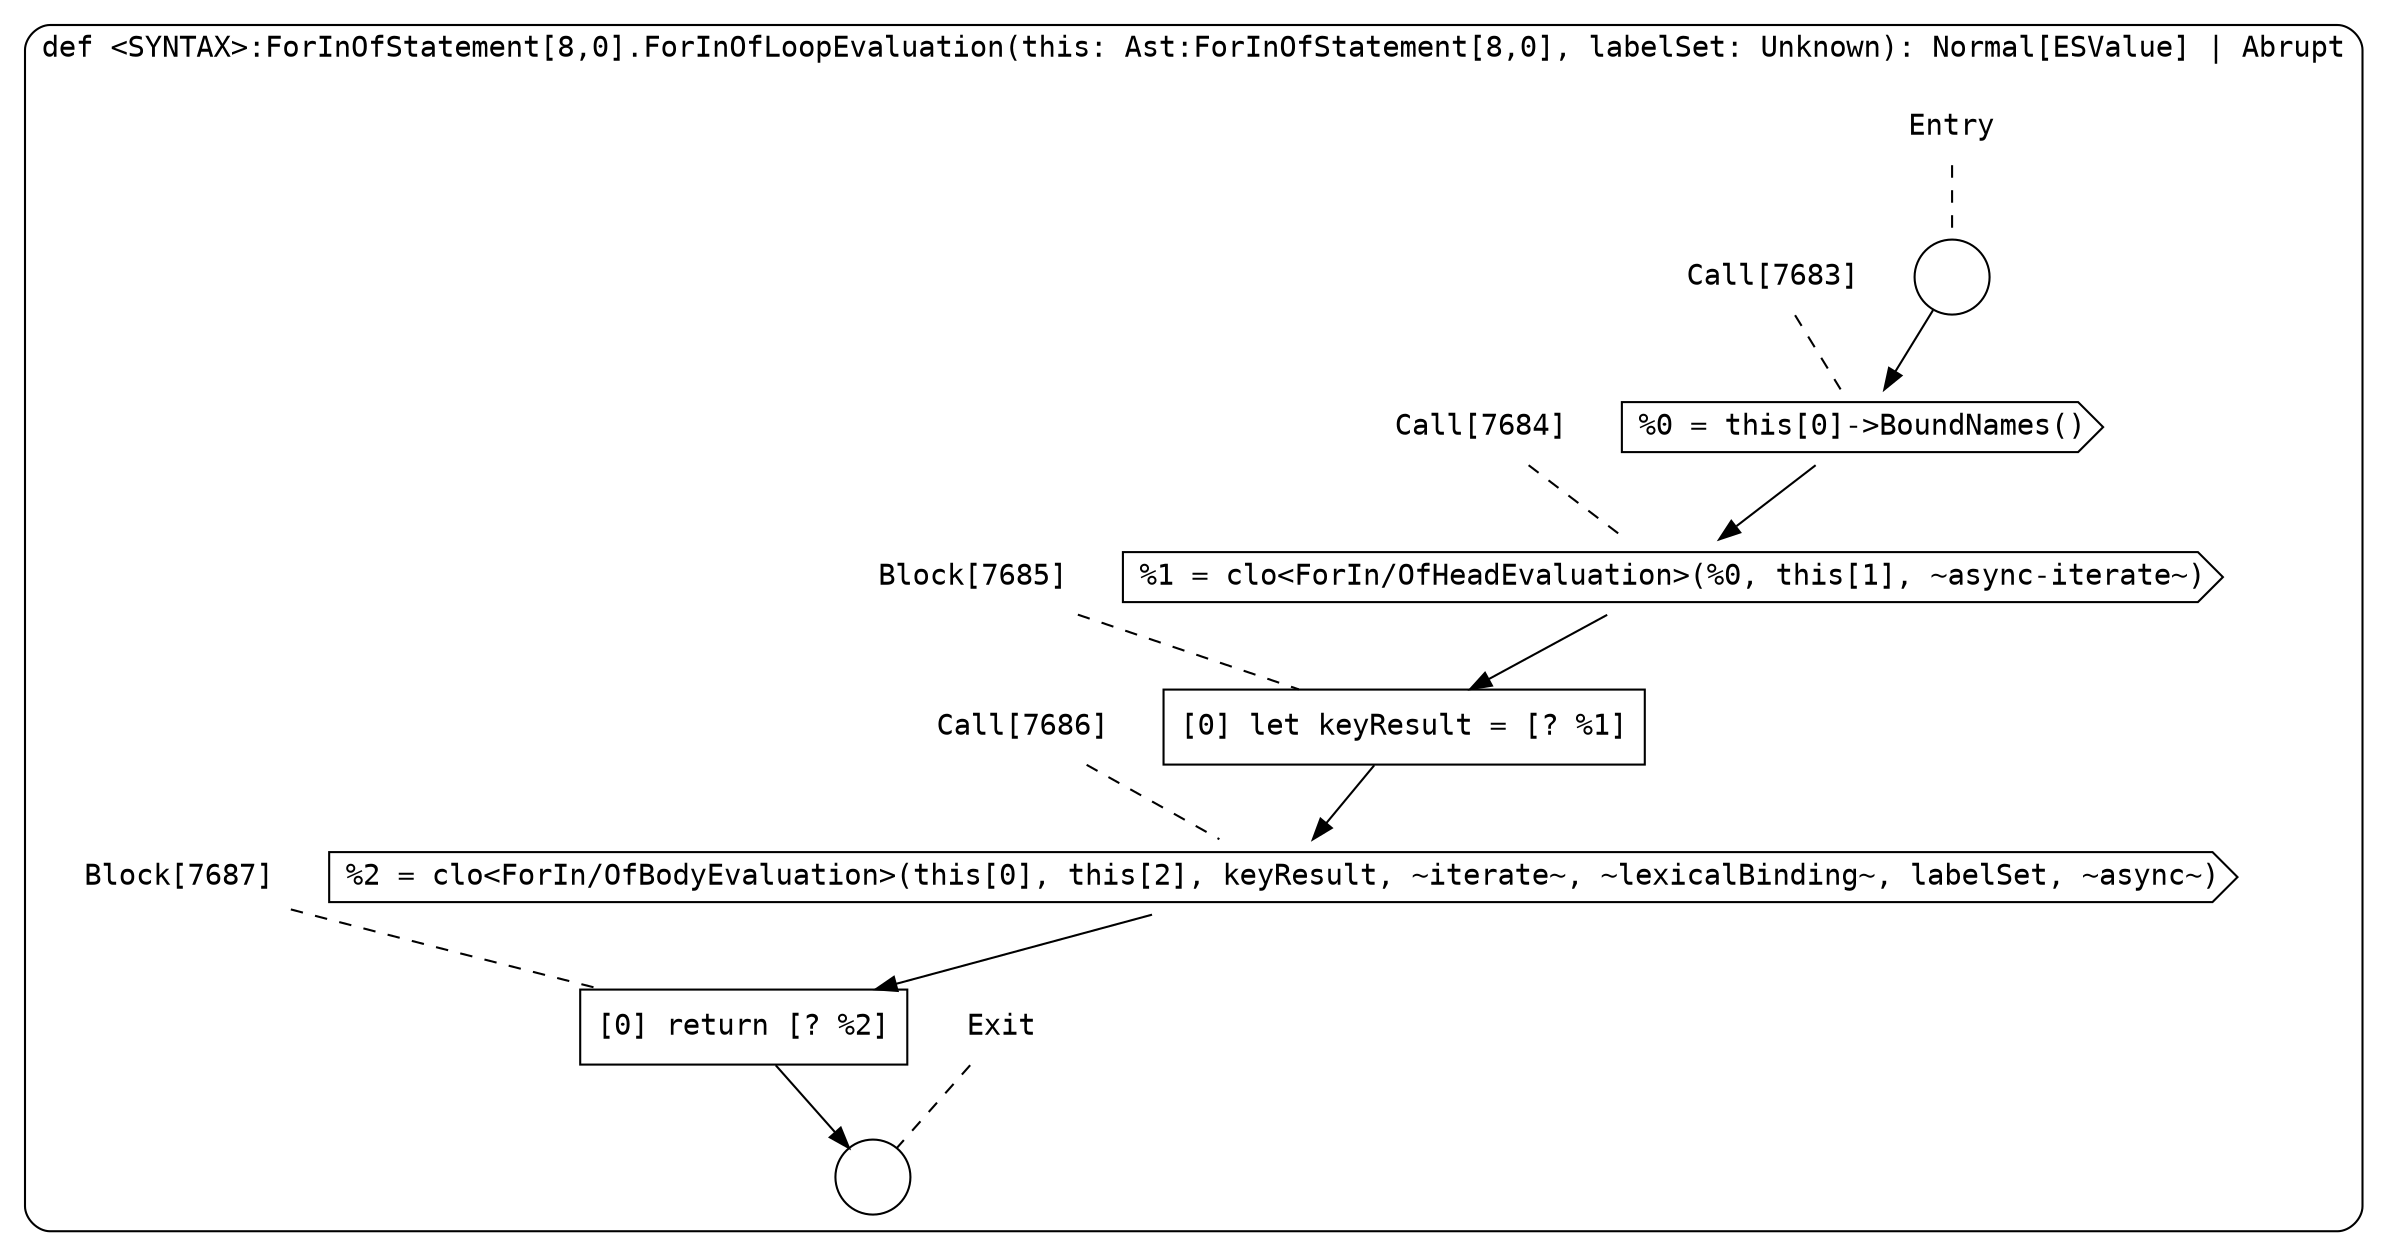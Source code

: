 digraph {
  graph [fontname = "Consolas"]
  node [fontname = "Consolas"]
  edge [fontname = "Consolas"]
  subgraph cluster1457 {
    label = "def <SYNTAX>:ForInOfStatement[8,0].ForInOfLoopEvaluation(this: Ast:ForInOfStatement[8,0], labelSet: Unknown): Normal[ESValue] | Abrupt"
    style = rounded
    cluster1457_entry_name [shape=none, label=<<font color="black">Entry</font>>]
    cluster1457_entry_name -> cluster1457_entry [arrowhead=none, color="black", style=dashed]
    cluster1457_entry [shape=circle label=" " color="black" fillcolor="white" style=filled]
    cluster1457_entry -> node7683 [color="black"]
    cluster1457_exit_name [shape=none, label=<<font color="black">Exit</font>>]
    cluster1457_exit_name -> cluster1457_exit [arrowhead=none, color="black", style=dashed]
    cluster1457_exit [shape=circle label=" " color="black" fillcolor="white" style=filled]
    node7683_name [shape=none, label=<<font color="black">Call[7683]</font>>]
    node7683_name -> node7683 [arrowhead=none, color="black", style=dashed]
    node7683 [shape=cds, label=<<font color="black">%0 = this[0]-&gt;BoundNames()</font>> color="black" fillcolor="white", style=filled]
    node7683 -> node7684 [color="black"]
    node7684_name [shape=none, label=<<font color="black">Call[7684]</font>>]
    node7684_name -> node7684 [arrowhead=none, color="black", style=dashed]
    node7684 [shape=cds, label=<<font color="black">%1 = clo&lt;ForIn/OfHeadEvaluation&gt;(%0, this[1], ~async-iterate~)</font>> color="black" fillcolor="white", style=filled]
    node7684 -> node7685 [color="black"]
    node7685_name [shape=none, label=<<font color="black">Block[7685]</font>>]
    node7685_name -> node7685 [arrowhead=none, color="black", style=dashed]
    node7685 [shape=box, label=<<font color="black">[0] let keyResult = [? %1]<BR ALIGN="LEFT"/></font>> color="black" fillcolor="white", style=filled]
    node7685 -> node7686 [color="black"]
    node7686_name [shape=none, label=<<font color="black">Call[7686]</font>>]
    node7686_name -> node7686 [arrowhead=none, color="black", style=dashed]
    node7686 [shape=cds, label=<<font color="black">%2 = clo&lt;ForIn/OfBodyEvaluation&gt;(this[0], this[2], keyResult, ~iterate~, ~lexicalBinding~, labelSet, ~async~)</font>> color="black" fillcolor="white", style=filled]
    node7686 -> node7687 [color="black"]
    node7687_name [shape=none, label=<<font color="black">Block[7687]</font>>]
    node7687_name -> node7687 [arrowhead=none, color="black", style=dashed]
    node7687 [shape=box, label=<<font color="black">[0] return [? %2]<BR ALIGN="LEFT"/></font>> color="black" fillcolor="white", style=filled]
    node7687 -> cluster1457_exit [color="black"]
  }
}